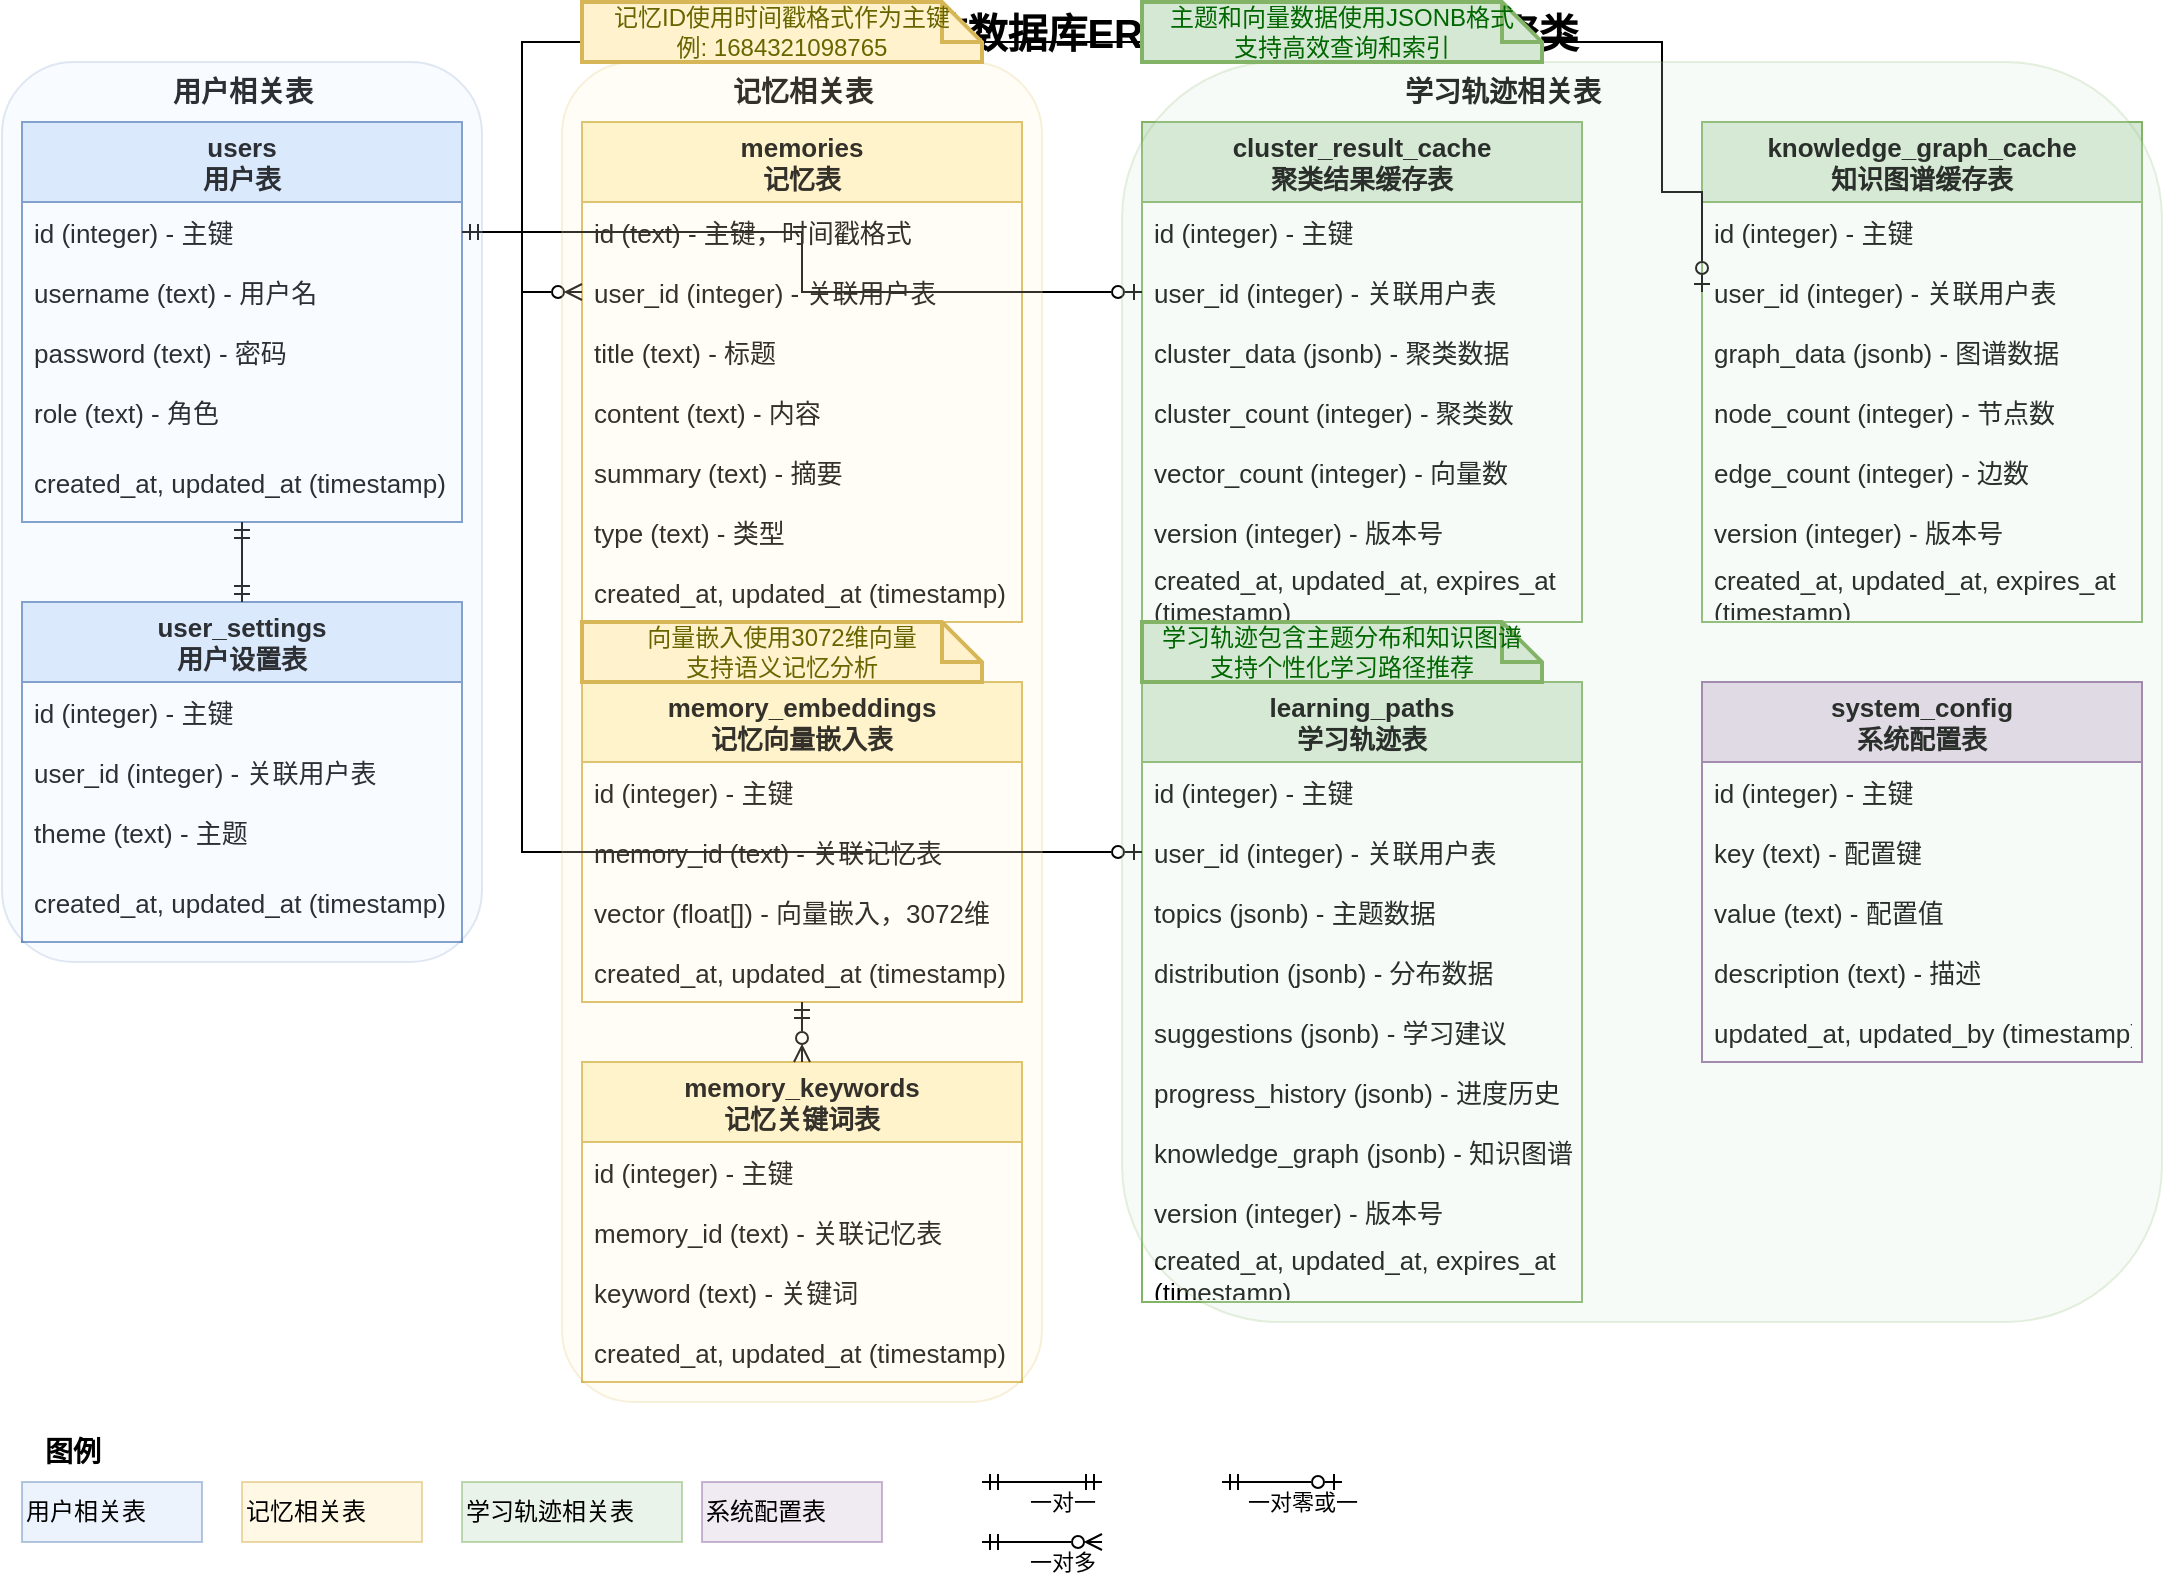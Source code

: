<mxfile version="24.0.0" type="device">
  <diagram id="ai_learning_companion_er" name="智能学习伴侣数据库ER图">
    <mxGraphModel dx="1500" dy="800" grid="1" gridSize="10" guides="1" tooltips="1" connect="1" arrows="1" fold="1" page="1" pageScale="1" pageWidth="1169" pageHeight="827" background="#ffffff" math="0" shadow="0">
      <root>
        <mxCell id="0" />
        <mxCell id="1" parent="0" />
        
        <!-- 标题 -->
        <mxCell id="title" value="智能学习伴侣系统数据库ER图 - 学习轨迹和记忆聚类" style="text;html=1;align=center;verticalAlign=middle;resizable=0;points=[];fontSize=20;fontStyle=1" vertex="1" parent="1">
          <mxGeometry x="340" y="20" width="490" height="30" as="geometry" />
        </mxCell>
        
        <!-- 用户表 -->
        <mxCell id="users" value="users&#xa;用户表" style="swimlane;fontStyle=1;childLayout=stackLayout;horizontal=1;startSize=40;horizontalStack=0;resizeParent=1;resizeParentMax=0;resizeLast=0;collapsible=1;marginBottom=0;fillColor=#dae8fc;strokeColor=#6c8ebf;fontSize=13;" vertex="1" parent="1">
          <mxGeometry x="40" y="80" width="220" height="200" as="geometry" />
        </mxCell>
        <mxCell id="users_id" value="id (integer) - 主键" style="text;strokeColor=none;fillColor=none;align=left;verticalAlign=middle;spacingLeft=4;spacingRight=4;overflow=hidden;points=[[0,0.5],[1,0.5]];portConstraint=eastwest;rotatable=0;fontSize=13;" vertex="1" parent="users">
          <mxGeometry y="40" width="220" height="30" as="geometry" />
        </mxCell>
        <mxCell id="users_username" value="username (text) - 用户名" style="text;strokeColor=none;fillColor=none;align=left;verticalAlign=middle;spacingLeft=4;spacingRight=4;overflow=hidden;points=[[0,0.5],[1,0.5]];portConstraint=eastwest;rotatable=0;fontSize=13;" vertex="1" parent="users">
          <mxGeometry y="70" width="220" height="30" as="geometry" />
        </mxCell>
        <mxCell id="users_password" value="password (text) - 密码" style="text;strokeColor=none;fillColor=none;align=left;verticalAlign=middle;spacingLeft=4;spacingRight=4;overflow=hidden;points=[[0,0.5],[1,0.5]];portConstraint=eastwest;rotatable=0;fontSize=13;" vertex="1" parent="users">
          <mxGeometry y="100" width="220" height="30" as="geometry" />
        </mxCell>
        <mxCell id="users_role" value="role (text) - 角色" style="text;strokeColor=none;fillColor=none;align=left;verticalAlign=middle;spacingLeft=4;spacingRight=4;overflow=hidden;points=[[0,0.5],[1,0.5]];portConstraint=eastwest;rotatable=0;fontSize=13;" vertex="1" parent="users">
          <mxGeometry y="130" width="220" height="30" as="geometry" />
        </mxCell>
        <mxCell id="users_timestamps" value="created_at, updated_at (timestamp)" style="text;strokeColor=none;fillColor=none;align=left;verticalAlign=middle;spacingLeft=4;spacingRight=4;overflow=hidden;points=[[0,0.5],[1,0.5]];portConstraint=eastwest;rotatable=0;fontSize=13;" vertex="1" parent="users">
          <mxGeometry y="160" width="220" height="40" as="geometry" />
        </mxCell>
        
        <!-- 用户设置表 -->
        <mxCell id="user_settings" value="user_settings&#xa;用户设置表" style="swimlane;fontStyle=1;childLayout=stackLayout;horizontal=1;startSize=40;horizontalStack=0;resizeParent=1;resizeParentMax=0;resizeLast=0;collapsible=1;marginBottom=0;fillColor=#dae8fc;strokeColor=#6c8ebf;fontSize=13;" vertex="1" parent="1">
          <mxGeometry x="40" y="320" width="220" height="170" as="geometry" />
        </mxCell>
        <mxCell id="user_settings_id" value="id (integer) - 主键" style="text;strokeColor=none;fillColor=none;align=left;verticalAlign=middle;spacingLeft=4;spacingRight=4;overflow=hidden;points=[[0,0.5],[1,0.5]];portConstraint=eastwest;rotatable=0;fontSize=13;" vertex="1" parent="user_settings">
          <mxGeometry y="40" width="220" height="30" as="geometry" />
        </mxCell>
        <mxCell id="user_settings_user_id" value="user_id (integer) - 关联用户表" style="text;strokeColor=none;fillColor=none;align=left;verticalAlign=middle;spacingLeft=4;spacingRight=4;overflow=hidden;points=[[0,0.5],[1,0.5]];portConstraint=eastwest;rotatable=0;fontSize=13;" vertex="1" parent="user_settings">
          <mxGeometry y="70" width="220" height="30" as="geometry" />
        </mxCell>
        <mxCell id="user_settings_theme" value="theme (text) - 主题" style="text;strokeColor=none;fillColor=none;align=left;verticalAlign=middle;spacingLeft=4;spacingRight=4;overflow=hidden;points=[[0,0.5],[1,0.5]];portConstraint=eastwest;rotatable=0;fontSize=13;" vertex="1" parent="user_settings">
          <mxGeometry y="100" width="220" height="30" as="geometry" />
        </mxCell>
        <mxCell id="user_settings_timestamps" value="created_at, updated_at (timestamp)" style="text;strokeColor=none;fillColor=none;align=left;verticalAlign=middle;spacingLeft=4;spacingRight=4;overflow=hidden;points=[[0,0.5],[1,0.5]];portConstraint=eastwest;rotatable=0;fontSize=13;" vertex="1" parent="user_settings">
          <mxGeometry y="130" width="220" height="40" as="geometry" />
        </mxCell>
        
        <!-- 记忆表 -->
        <mxCell id="memories" value="memories&#xa;记忆表" style="swimlane;fontStyle=1;childLayout=stackLayout;horizontal=1;startSize=40;horizontalStack=0;resizeParent=1;resizeParentMax=0;resizeLast=0;collapsible=1;marginBottom=0;fillColor=#fff2cc;strokeColor=#d6b656;fontSize=13;" vertex="1" parent="1">
          <mxGeometry x="320" y="80" width="220" height="250" as="geometry" />
        </mxCell>
        <mxCell id="memories_id" value="id (text) - 主键，时间戳格式" style="text;strokeColor=none;fillColor=none;align=left;verticalAlign=middle;spacingLeft=4;spacingRight=4;overflow=hidden;points=[[0,0.5],[1,0.5]];portConstraint=eastwest;rotatable=0;fontSize=13;" vertex="1" parent="memories">
          <mxGeometry y="40" width="220" height="30" as="geometry" />
        </mxCell>
        <mxCell id="memories_user_id" value="user_id (integer) - 关联用户表" style="text;strokeColor=none;fillColor=none;align=left;verticalAlign=middle;spacingLeft=4;spacingRight=4;overflow=hidden;points=[[0,0.5],[1,0.5]];portConstraint=eastwest;rotatable=0;fontSize=13;" vertex="1" parent="memories">
          <mxGeometry y="70" width="220" height="30" as="geometry" />
        </mxCell>
        <mxCell id="memories_title" value="title (text) - 标题" style="text;strokeColor=none;fillColor=none;align=left;verticalAlign=middle;spacingLeft=4;spacingRight=4;overflow=hidden;points=[[0,0.5],[1,0.5]];portConstraint=eastwest;rotatable=0;fontSize=13;" vertex="1" parent="memories">
          <mxGeometry y="100" width="220" height="30" as="geometry" />
        </mxCell>
        <mxCell id="memories_content" value="content (text) - 内容" style="text;strokeColor=none;fillColor=none;align=left;verticalAlign=middle;spacingLeft=4;spacingRight=4;overflow=hidden;points=[[0,0.5],[1,0.5]];portConstraint=eastwest;rotatable=0;fontSize=13;" vertex="1" parent="memories">
          <mxGeometry y="130" width="220" height="30" as="geometry" />
        </mxCell>
        <mxCell id="memories_summary" value="summary (text) - 摘要" style="text;strokeColor=none;fillColor=none;align=left;verticalAlign=middle;spacingLeft=4;spacingRight=4;overflow=hidden;points=[[0,0.5],[1,0.5]];portConstraint=eastwest;rotatable=0;fontSize=13;" vertex="1" parent="memories">
          <mxGeometry y="160" width="220" height="30" as="geometry" />
        </mxCell>
        <mxCell id="memories_type" value="type (text) - 类型" style="text;strokeColor=none;fillColor=none;align=left;verticalAlign=middle;spacingLeft=4;spacingRight=4;overflow=hidden;points=[[0,0.5],[1,0.5]];portConstraint=eastwest;rotatable=0;fontSize=13;" vertex="1" parent="memories">
          <mxGeometry y="190" width="220" height="30" as="geometry" />
        </mxCell>
        <mxCell id="memories_timestamps" value="created_at, updated_at (timestamp)" style="text;strokeColor=none;fillColor=none;align=left;verticalAlign=middle;spacingLeft=4;spacingRight=4;overflow=hidden;points=[[0,0.5],[1,0.5]];portConstraint=eastwest;rotatable=0;fontSize=13;" vertex="1" parent="memories">
          <mxGeometry y="220" width="220" height="30" as="geometry" />
        </mxCell>
        
        <!-- 向量嵌入表 -->
        <mxCell id="memory_embeddings" value="memory_embeddings&#xa;记忆向量嵌入表" style="swimlane;fontStyle=1;childLayout=stackLayout;horizontal=1;startSize=40;horizontalStack=0;resizeParent=1;resizeParentMax=0;resizeLast=0;collapsible=1;marginBottom=0;fillColor=#fff2cc;strokeColor=#d6b656;fontSize=13;" vertex="1" parent="1">
          <mxGeometry x="320" y="360" width="220" height="160" as="geometry" />
        </mxCell>
        <mxCell id="memory_embeddings_id" value="id (integer) - 主键" style="text;strokeColor=none;fillColor=none;align=left;verticalAlign=middle;spacingLeft=4;spacingRight=4;overflow=hidden;points=[[0,0.5],[1,0.5]];portConstraint=eastwest;rotatable=0;fontSize=13;" vertex="1" parent="memory_embeddings">
          <mxGeometry y="40" width="220" height="30" as="geometry" />
        </mxCell>
        <mxCell id="memory_embeddings_memory_id" value="memory_id (text) - 关联记忆表" style="text;strokeColor=none;fillColor=none;align=left;verticalAlign=middle;spacingLeft=4;spacingRight=4;overflow=hidden;points=[[0,0.5],[1,0.5]];portConstraint=eastwest;rotatable=0;fontSize=13;" vertex="1" parent="memory_embeddings">
          <mxGeometry y="70" width="220" height="30" as="geometry" />
        </mxCell>
        <mxCell id="memory_embeddings_vector" value="vector (float[]) - 向量嵌入，3072维" style="text;strokeColor=none;fillColor=none;align=left;verticalAlign=middle;spacingLeft=4;spacingRight=4;overflow=hidden;points=[[0,0.5],[1,0.5]];portConstraint=eastwest;rotatable=0;fontSize=13;" vertex="1" parent="memory_embeddings">
          <mxGeometry y="100" width="220" height="30" as="geometry" />
        </mxCell>
        <mxCell id="memory_embeddings_timestamps" value="created_at, updated_at (timestamp)" style="text;strokeColor=none;fillColor=none;align=left;verticalAlign=middle;spacingLeft=4;spacingRight=4;overflow=hidden;points=[[0,0.5],[1,0.5]];portConstraint=eastwest;rotatable=0;fontSize=13;" vertex="1" parent="memory_embeddings">
          <mxGeometry y="130" width="220" height="30" as="geometry" />
        </mxCell>
        
        <!-- 记忆关键词表 -->
        <mxCell id="memory_keywords" value="memory_keywords&#xa;记忆关键词表" style="swimlane;fontStyle=1;childLayout=stackLayout;horizontal=1;startSize=40;horizontalStack=0;resizeParent=1;resizeParentMax=0;resizeLast=0;collapsible=1;marginBottom=0;fillColor=#fff2cc;strokeColor=#d6b656;fontSize=13;" vertex="1" parent="1">
          <mxGeometry x="320" y="550" width="220" height="160" as="geometry" />
        </mxCell>
        <mxCell id="memory_keywords_id" value="id (integer) - 主键" style="text;strokeColor=none;fillColor=none;align=left;verticalAlign=middle;spacingLeft=4;spacingRight=4;overflow=hidden;points=[[0,0.5],[1,0.5]];portConstraint=eastwest;rotatable=0;fontSize=13;" vertex="1" parent="memory_keywords">
          <mxGeometry y="40" width="220" height="30" as="geometry" />
        </mxCell>
        <mxCell id="memory_keywords_memory_id" value="memory_id (text) - 关联记忆表" style="text;strokeColor=none;fillColor=none;align=left;verticalAlign=middle;spacingLeft=4;spacingRight=4;overflow=hidden;points=[[0,0.5],[1,0.5]];portConstraint=eastwest;rotatable=0;fontSize=13;" vertex="1" parent="memory_keywords">
          <mxGeometry y="70" width="220" height="30" as="geometry" />
        </mxCell>
        <mxCell id="memory_keywords_keyword" value="keyword (text) - 关键词" style="text;strokeColor=none;fillColor=none;align=left;verticalAlign=middle;spacingLeft=4;spacingRight=4;overflow=hidden;points=[[0,0.5],[1,0.5]];portConstraint=eastwest;rotatable=0;fontSize=13;" vertex="1" parent="memory_keywords">
          <mxGeometry y="100" width="220" height="30" as="geometry" />
        </mxCell>
        <mxCell id="memory_keywords_timestamps" value="created_at, updated_at (timestamp)" style="text;strokeColor=none;fillColor=none;align=left;verticalAlign=middle;spacingLeft=4;spacingRight=4;overflow=hidden;points=[[0,0.5],[1,0.5]];portConstraint=eastwest;rotatable=0;fontSize=13;" vertex="1" parent="memory_keywords">
          <mxGeometry y="130" width="220" height="30" as="geometry" />
        </mxCell>
        
        <!-- 聚类结果缓存表 -->
        <mxCell id="cluster_result_cache" value="cluster_result_cache&#xa;聚类结果缓存表" style="swimlane;fontStyle=1;childLayout=stackLayout;horizontal=1;startSize=40;horizontalStack=0;resizeParent=1;resizeParentMax=0;resizeLast=0;collapsible=1;marginBottom=0;fillColor=#d5e8d4;strokeColor=#82b366;fontSize=13;" vertex="1" parent="1">
          <mxGeometry x="600" y="80" width="220" height="250" as="geometry" />
        </mxCell>
        <mxCell id="cluster_result_cache_id" value="id (integer) - 主键" style="text;strokeColor=none;fillColor=none;align=left;verticalAlign=middle;spacingLeft=4;spacingRight=4;overflow=hidden;points=[[0,0.5],[1,0.5]];portConstraint=eastwest;rotatable=0;fontSize=13;" vertex="1" parent="cluster_result_cache">
          <mxGeometry y="40" width="220" height="30" as="geometry" />
        </mxCell>
        <mxCell id="cluster_result_cache_user_id" value="user_id (integer) - 关联用户表" style="text;strokeColor=none;fillColor=none;align=left;verticalAlign=middle;spacingLeft=4;spacingRight=4;overflow=hidden;points=[[0,0.5],[1,0.5]];portConstraint=eastwest;rotatable=0;fontSize=13;" vertex="1" parent="cluster_result_cache">
          <mxGeometry y="70" width="220" height="30" as="geometry" />
        </mxCell>
        <mxCell id="cluster_result_cache_data" value="cluster_data (jsonb) - 聚类数据" style="text;strokeColor=none;fillColor=none;align=left;verticalAlign=middle;spacingLeft=4;spacingRight=4;overflow=hidden;points=[[0,0.5],[1,0.5]];portConstraint=eastwest;rotatable=0;fontSize=13;" vertex="1" parent="cluster_result_cache">
          <mxGeometry y="100" width="220" height="30" as="geometry" />
        </mxCell>
        <mxCell id="cluster_result_cache_count" value="cluster_count (integer) - 聚类数" style="text;strokeColor=none;fillColor=none;align=left;verticalAlign=middle;spacingLeft=4;spacingRight=4;overflow=hidden;points=[[0,0.5],[1,0.5]];portConstraint=eastwest;rotatable=0;fontSize=13;" vertex="1" parent="cluster_result_cache">
          <mxGeometry y="130" width="220" height="30" as="geometry" />
        </mxCell>
        <mxCell id="cluster_result_cache_vector_count" value="vector_count (integer) - 向量数" style="text;strokeColor=none;fillColor=none;align=left;verticalAlign=middle;spacingLeft=4;spacingRight=4;overflow=hidden;points=[[0,0.5],[1,0.5]];portConstraint=eastwest;rotatable=0;fontSize=13;" vertex="1" parent="cluster_result_cache">
          <mxGeometry y="160" width="220" height="30" as="geometry" />
        </mxCell>
        <mxCell id="cluster_result_cache_version" value="version (integer) - 版本号" style="text;strokeColor=none;fillColor=none;align=left;verticalAlign=middle;spacingLeft=4;spacingRight=4;overflow=hidden;points=[[0,0.5],[1,0.5]];portConstraint=eastwest;rotatable=0;fontSize=13;" vertex="1" parent="cluster_result_cache">
          <mxGeometry y="190" width="220" height="30" as="geometry" />
        </mxCell>
        <mxCell id="cluster_result_cache_timestamps" value="created_at, updated_at, expires_at&#xa;(timestamp)" style="text;strokeColor=none;fillColor=none;align=left;verticalAlign=middle;spacingLeft=4;spacingRight=4;overflow=hidden;points=[[0,0.5],[1,0.5]];portConstraint=eastwest;rotatable=0;fontSize=13;" vertex="1" parent="cluster_result_cache">
          <mxGeometry y="220" width="220" height="30" as="geometry" />
        </mxCell>
        
        <!-- 学习轨迹表 -->
        <mxCell id="learning_paths" value="learning_paths&#xa;学习轨迹表" style="swimlane;fontStyle=1;childLayout=stackLayout;horizontal=1;startSize=40;horizontalStack=0;resizeParent=1;resizeParentMax=0;resizeLast=0;collapsible=1;marginBottom=0;fillColor=#d5e8d4;strokeColor=#82b366;fontSize=13;" vertex="1" parent="1">
          <mxGeometry x="600" y="360" width="220" height="310" as="geometry" />
        </mxCell>
        <mxCell id="learning_paths_id" value="id (integer) - 主键" style="text;strokeColor=none;fillColor=none;align=left;verticalAlign=middle;spacingLeft=4;spacingRight=4;overflow=hidden;points=[[0,0.5],[1,0.5]];portConstraint=eastwest;rotatable=0;fontSize=13;" vertex="1" parent="learning_paths">
          <mxGeometry y="40" width="220" height="30" as="geometry" />
        </mxCell>
        <mxCell id="learning_paths_user_id" value="user_id (integer) - 关联用户表" style="text;strokeColor=none;fillColor=none;align=left;verticalAlign=middle;spacingLeft=4;spacingRight=4;overflow=hidden;points=[[0,0.5],[1,0.5]];portConstraint=eastwest;rotatable=0;fontSize=13;" vertex="1" parent="learning_paths">
          <mxGeometry y="70" width="220" height="30" as="geometry" />
        </mxCell>
        <mxCell id="learning_paths_topics" value="topics (jsonb) - 主题数据" style="text;strokeColor=none;fillColor=none;align=left;verticalAlign=middle;spacingLeft=4;spacingRight=4;overflow=hidden;points=[[0,0.5],[1,0.5]];portConstraint=eastwest;rotatable=0;fontSize=13;" vertex="1" parent="learning_paths">
          <mxGeometry y="100" width="220" height="30" as="geometry" />
        </mxCell>
        <mxCell id="learning_paths_distribution" value="distribution (jsonb) - 分布数据" style="text;strokeColor=none;fillColor=none;align=left;verticalAlign=middle;spacingLeft=4;spacingRight=4;overflow=hidden;points=[[0,0.5],[1,0.5]];portConstraint=eastwest;rotatable=0;fontSize=13;" vertex="1" parent="learning_paths">
          <mxGeometry y="130" width="220" height="30" as="geometry" />
        </mxCell>
        <mxCell id="learning_paths_suggestions" value="suggestions (jsonb) - 学习建议" style="text;strokeColor=none;fillColor=none;align=left;verticalAlign=middle;spacingLeft=4;spacingRight=4;overflow=hidden;points=[[0,0.5],[1,0.5]];portConstraint=eastwest;rotatable=0;fontSize=13;" vertex="1" parent="learning_paths">
          <mxGeometry y="160" width="220" height="30" as="geometry" />
        </mxCell>
        <mxCell id="learning_paths_progress" value="progress_history (jsonb) - 进度历史" style="text;strokeColor=none;fillColor=none;align=left;verticalAlign=middle;spacingLeft=4;spacingRight=4;overflow=hidden;points=[[0,0.5],[1,0.5]];portConstraint=eastwest;rotatable=0;fontSize=13;" vertex="1" parent="learning_paths">
          <mxGeometry y="190" width="220" height="30" as="geometry" />
        </mxCell>
        <mxCell id="learning_paths_knowledge_graph" value="knowledge_graph (jsonb) - 知识图谱" style="text;strokeColor=none;fillColor=none;align=left;verticalAlign=middle;spacingLeft=4;spacingRight=4;overflow=hidden;points=[[0,0.5],[1,0.5]];portConstraint=eastwest;rotatable=0;fontSize=13;" vertex="1" parent="learning_paths">
          <mxGeometry y="220" width="220" height="30" as="geometry" />
        </mxCell>
        <mxCell id="learning_paths_version" value="version (integer) - 版本号" style="text;strokeColor=none;fillColor=none;align=left;verticalAlign=middle;spacingLeft=4;spacingRight=4;overflow=hidden;points=[[0,0.5],[1,0.5]];portConstraint=eastwest;rotatable=0;fontSize=13;" vertex="1" parent="learning_paths">
          <mxGeometry y="250" width="220" height="30" as="geometry" />
        </mxCell>
        <mxCell id="learning_paths_timestamps" value="created_at, updated_at, expires_at&#xa;(timestamp)" style="text;strokeColor=none;fillColor=none;align=left;verticalAlign=middle;spacingLeft=4;spacingRight=4;overflow=hidden;points=[[0,0.5],[1,0.5]];portConstraint=eastwest;rotatable=0;fontSize=13;" vertex="1" parent="learning_paths">
          <mxGeometry y="280" width="220" height="30" as="geometry" />
        </mxCell>
        
        <!-- 知识图谱缓存表 -->
        <mxCell id="knowledge_graph_cache" value="knowledge_graph_cache&#xa;知识图谱缓存表" style="swimlane;fontStyle=1;childLayout=stackLayout;horizontal=1;startSize=40;horizontalStack=0;resizeParent=1;resizeParentMax=0;resizeLast=0;collapsible=1;marginBottom=0;fillColor=#d5e8d4;strokeColor=#82b366;fontSize=13;" vertex="1" parent="1">
          <mxGeometry x="880" y="80" width="220" height="250" as="geometry" />
        </mxCell>
        <mxCell id="knowledge_graph_cache_id" value="id (integer) - 主键" style="text;strokeColor=none;fillColor=none;align=left;verticalAlign=middle;spacingLeft=4;spacingRight=4;overflow=hidden;points=[[0,0.5],[1,0.5]];portConstraint=eastwest;rotatable=0;fontSize=13;" vertex="1" parent="knowledge_graph_cache">
          <mxGeometry y="40" width="220" height="30" as="geometry" />
        </mxCell>
        <mxCell id="knowledge_graph_cache_user_id" value="user_id (integer) - 关联用户表" style="text;strokeColor=none;fillColor=none;align=left;verticalAlign=middle;spacingLeft=4;spacingRight=4;overflow=hidden;points=[[0,0.5],[1,0.5]];portConstraint=eastwest;rotatable=0;fontSize=13;" vertex="1" parent="knowledge_graph_cache">
          <mxGeometry y="70" width="220" height="30" as="geometry" />
        </mxCell>
        <mxCell id="knowledge_graph_cache_data" value="graph_data (jsonb) - 图谱数据" style="text;strokeColor=none;fillColor=none;align=left;verticalAlign=middle;spacingLeft=4;spacingRight=4;overflow=hidden;points=[[0,0.5],[1,0.5]];portConstraint=eastwest;rotatable=0;fontSize=13;" vertex="1" parent="knowledge_graph_cache">
          <mxGeometry y="100" width="220" height="30" as="geometry" />
        </mxCell>
        <mxCell id="knowledge_graph_cache_node_count" value="node_count (integer) - 节点数" style="text;strokeColor=none;fillColor=none;align=left;verticalAlign=middle;spacingLeft=4;spacingRight=4;overflow=hidden;points=[[0,0.5],[1,0.5]];portConstraint=eastwest;rotatable=0;fontSize=13;" vertex="1" parent="knowledge_graph_cache">
          <mxGeometry y="130" width="220" height="30" as="geometry" />
        </mxCell>
        <mxCell id="knowledge_graph_cache_edge_count" value="edge_count (integer) - 边数" style="text;strokeColor=none;fillColor=none;align=left;verticalAlign=middle;spacingLeft=4;spacingRight=4;overflow=hidden;points=[[0,0.5],[1,0.5]];portConstraint=eastwest;rotatable=0;fontSize=13;" vertex="1" parent="knowledge_graph_cache">
          <mxGeometry y="160" width="220" height="30" as="geometry" />
        </mxCell>
        <mxCell id="knowledge_graph_cache_version" value="version (integer) - 版本号" style="text;strokeColor=none;fillColor=none;align=left;verticalAlign=middle;spacingLeft=4;spacingRight=4;overflow=hidden;points=[[0,0.5],[1,0.5]];portConstraint=eastwest;rotatable=0;fontSize=13;" vertex="1" parent="knowledge_graph_cache">
          <mxGeometry y="190" width="220" height="30" as="geometry" />
        </mxCell>
        <mxCell id="knowledge_graph_cache_timestamps" value="created_at, updated_at, expires_at&#xa;(timestamp)" style="text;strokeColor=none;fillColor=none;align=left;verticalAlign=middle;spacingLeft=4;spacingRight=4;overflow=hidden;points=[[0,0.5],[1,0.5]];portConstraint=eastwest;rotatable=0;fontSize=13;" vertex="1" parent="knowledge_graph_cache">
          <mxGeometry y="220" width="220" height="30" as="geometry" />
        </mxCell>
        
        <!-- 系统配置表 -->
        <mxCell id="system_config" value="system_config&#xa;系统配置表" style="swimlane;fontStyle=1;childLayout=stackLayout;horizontal=1;startSize=40;horizontalStack=0;resizeParent=1;resizeParentMax=0;resizeLast=0;collapsible=1;marginBottom=0;fillColor=#e1d5e7;strokeColor=#9673a6;fontSize=13;" vertex="1" parent="1">
          <mxGeometry x="880" y="360" width="220" height="190" as="geometry" />
        </mxCell>
        <mxCell id="system_config_id" value="id (integer) - 主键" style="text;strokeColor=none;fillColor=none;align=left;verticalAlign=middle;spacingLeft=4;spacingRight=4;overflow=hidden;points=[[0,0.5],[1,0.5]];portConstraint=eastwest;rotatable=0;fontSize=13;" vertex="1" parent="system_config">
          <mxGeometry y="40" width="220" height="30" as="geometry" />
        </mxCell>
        <mxCell id="system_config_key" value="key (text) - 配置键" style="text;strokeColor=none;fillColor=none;align=left;verticalAlign=middle;spacingLeft=4;spacingRight=4;overflow=hidden;points=[[0,0.5],[1,0.5]];portConstraint=eastwest;rotatable=0;fontSize=13;" vertex="1" parent="system_config">
          <mxGeometry y="70" width="220" height="30" as="geometry" />
        </mxCell>
        <mxCell id="system_config_value" value="value (text) - 配置值" style="text;strokeColor=none;fillColor=none;align=left;verticalAlign=middle;spacingLeft=4;spacingRight=4;overflow=hidden;points=[[0,0.5],[1,0.5]];portConstraint=eastwest;rotatable=0;fontSize=13;" vertex="1" parent="system_config">
          <mxGeometry y="100" width="220" height="30" as="geometry" />
        </mxCell>
        <mxCell id="system_config_description" value="description (text) - 描述" style="text;strokeColor=none;fillColor=none;align=left;verticalAlign=middle;spacingLeft=4;spacingRight=4;overflow=hidden;points=[[0,0.5],[1,0.5]];portConstraint=eastwest;rotatable=0;fontSize=13;" vertex="1" parent="system_config">
          <mxGeometry y="130" width="220" height="30" as="geometry" />
        </mxCell>
        <mxCell id="system_config_timestamps" value="updated_at, updated_by (timestamp)" style="text;strokeColor=none;fillColor=none;align=left;verticalAlign=middle;spacingLeft=4;spacingRight=4;overflow=hidden;points=[[0,0.5],[1,0.5]];portConstraint=eastwest;rotatable=0;fontSize=13;" vertex="1" parent="system_config">
          <mxGeometry y="160" width="220" height="30" as="geometry" />
        </mxCell>
        
        <!-- 关系连接 -->
        <!-- 用户 -> 用户设置 -->
        <mxCell id="user_settings_rel" style="edgeStyle=orthogonalEdgeStyle;rounded=0;orthogonalLoop=1;jettySize=auto;html=1;endArrow=ERmandOne;endFill=0;startArrow=ERmandOne;startFill=0;exitX=0.5;exitY=1;exitDx=0;exitDy=0;entryX=0.5;entryY=0;entryDx=0;entryDy=0;" edge="1" parent="1" source="users" target="user_settings">
          <mxGeometry relative="1" as="geometry" />
        </mxCell>
        
        <!-- 用户 -> 记忆 -->
        <mxCell id="users_memories_rel" style="edgeStyle=orthogonalEdgeStyle;rounded=0;orthogonalLoop=1;jettySize=auto;html=1;endArrow=ERzeroToMany;endFill=0;startArrow=ERmandOne;startFill=0;exitX=1;exitY=0.5;exitDx=0;exitDy=0;entryX=0;entryY=0.5;entryDx=0;entryDy=0;" edge="1" parent="1" source="users_id" target="memories_user_id">
          <mxGeometry relative="1" as="geometry" />
        </mxCell>
        
        <!-- 记忆 -> 向量嵌入 -->
        <mxCell id="memories_embeddings_rel" style="edgeStyle=orthogonalEdgeStyle;rounded=0;orthogonalLoop=1;jettySize=auto;html=1;endArrow=ERzeroToOne;endFill=0;startArrow=ERmandOne;startFill=0;exitX=0.5;exitY=1;exitDx=0;exitDy=0;entryX=0.5;entryY=0;entryDx=0;entryDy=0;" edge="1" parent="1" source="memories" target="memory_embeddings">
          <mxGeometry relative="1" as="geometry" />
        </mxCell>
        
        <!-- 记忆 -> 记忆关键词 -->
        <mxCell id="memories_keywords_rel" style="edgeStyle=orthogonalEdgeStyle;rounded=0;orthogonalLoop=1;jettySize=auto;html=1;endArrow=ERzeroToMany;endFill=0;startArrow=ERmandOne;startFill=0;exitX=0.5;exitY=1;exitDx=0;exitDy=0;entryX=0.5;entryY=0;entryDx=0;entryDy=0;" edge="1" parent="1" source="memory_embeddings" target="memory_keywords">
          <mxGeometry relative="1" as="geometry" />
        </mxCell>
        
        <!-- 用户 -> 聚类结果缓存 -->
        <mxCell id="users_cluster_cache_rel" style="edgeStyle=orthogonalEdgeStyle;rounded=0;orthogonalLoop=1;jettySize=auto;html=1;endArrow=ERzeroToOne;endFill=0;startArrow=ERmandOne;startFill=0;exitX=1;exitY=0.5;exitDx=0;exitDy=0;entryX=0;entryY=0.5;entryDx=0;entryDy=0;" edge="1" parent="1" source="users_id" target="cluster_result_cache_user_id">
          <mxGeometry relative="1" as="geometry" />
        </mxCell>
        
        <!-- 用户 -> 学习轨迹 -->
        <mxCell id="users_learning_paths_rel" style="edgeStyle=orthogonalEdgeStyle;rounded=0;orthogonalLoop=1;jettySize=auto;html=1;endArrow=ERzeroToOne;endFill=0;startArrow=ERmandOne;startFill=0;exitX=1;exitY=0.5;exitDx=0;exitDy=0;entryX=0;entryY=0.5;entryDx=0;entryDy=0;" edge="1" parent="1" source="users_id" target="learning_paths_user_id">
          <mxGeometry relative="1" as="geometry">
            <Array as="points">
              <mxPoint x="290" y="135" />
              <mxPoint x="290" y="445" />
              <mxPoint x="600" y="445" />
            </Array>
          </mxGeometry>
        </mxCell>
        
        <!-- 用户 -> 知识图谱缓存 -->
        <mxCell id="users_knowledge_graph_rel" style="edgeStyle=orthogonalEdgeStyle;rounded=0;orthogonalLoop=1;jettySize=auto;html=1;endArrow=ERzeroToOne;endFill=0;startArrow=ERmandOne;startFill=0;exitX=1;exitY=0.5;exitDx=0;exitDy=0;entryX=0;entryY=0.5;entryDx=0;entryDy=0;" edge="1" parent="1" source="users_id" target="knowledge_graph_cache_user_id">
          <mxGeometry relative="1" as="geometry">
            <Array as="points">
              <mxPoint x="290" y="135" />
              <mxPoint x="290" y="40" />
              <mxPoint x="860" y="40" />
              <mxPoint x="860" y="115" />
            </Array>
          </mxGeometry>
        </mxCell>
        
        <!-- 分组说明 -->
        <mxCell id="user_group_title" value="用户相关表" style="text;html=1;align=center;verticalAlign=middle;resizable=0;points=[];fontSize=14;fontStyle=1" vertex="1" parent="1">
          <mxGeometry x="100" y="50" width="100" height="30" as="geometry" />
        </mxCell>
        
        <mxCell id="memory_group_title" value="记忆相关表" style="text;html=1;align=center;verticalAlign=middle;resizable=0;points=[];fontSize=14;fontStyle=1" vertex="1" parent="1">
          <mxGeometry x="380" y="50" width="100" height="30" as="geometry" />
        </mxCell>
        
        <mxCell id="learning_group_title" value="学习轨迹相关表" style="text;html=1;align=center;verticalAlign=middle;resizable=0;points=[];fontSize=14;fontStyle=1" vertex="1" parent="1">
          <mxGeometry x="720" y="50" width="120" height="30" as="geometry" />
        </mxCell>
        
        <!-- 分组背景 -->
        <mxCell id="user_group_bg" value="" style="rounded=1;whiteSpace=wrap;html=1;fillColor=#dae8fc;strokeColor=#6c8ebf;opacity=20;" vertex="1" parent="1">
          <mxGeometry x="30" y="50" width="240" height="450" as="geometry" />
        </mxCell>
        
        <mxCell id="memory_group_bg" value="" style="rounded=1;whiteSpace=wrap;html=1;fillColor=#fff2cc;strokeColor=#d6b656;opacity=20;" vertex="1" parent="1">
          <mxGeometry x="310" y="50" width="240" height="670" as="geometry" />
        </mxCell>
        
        <mxCell id="learning_group_bg" value="" style="rounded=1;whiteSpace=wrap;html=1;fillColor=#d5e8d4;strokeColor=#82b366;opacity=20;" vertex="1" parent="1">
          <mxGeometry x="590" y="50" width="520" height="630" as="geometry" />
        </mxCell>
        
        <!-- 图例 -->
        <mxCell id="legend" value="图例" style="text;html=1;align=center;verticalAlign=middle;resizable=0;points=[];fontSize=14;fontStyle=1" vertex="1" parent="1">
          <mxGeometry x="40" y="730" width="50" height="30" as="geometry" />
        </mxCell>
        
        <mxCell id="legend_user" value="用户相关表" style="text;html=1;align=left;verticalAlign=middle;resizable=0;points=[];fontSize=12;fillColor=#dae8fc;strokeColor=#6c8ebf;opacity=50;" vertex="1" parent="1">
          <mxGeometry x="40" y="760" width="90" height="30" as="geometry" />
        </mxCell>
        
        <mxCell id="legend_memory" value="记忆相关表" style="text;html=1;align=left;verticalAlign=middle;resizable=0;points=[];fontSize=12;fillColor=#fff2cc;strokeColor=#d6b656;opacity=50;" vertex="1" parent="1">
          <mxGeometry x="150" y="760" width="90" height="30" as="geometry" />
        </mxCell>
        
        <mxCell id="legend_learning" value="学习轨迹相关表" style="text;html=1;align=left;verticalAlign=middle;resizable=0;points=[];fontSize=12;fillColor=#d5e8d4;strokeColor=#82b366;opacity=50;" vertex="1" parent="1">
          <mxGeometry x="260" y="760" width="110" height="30" as="geometry" />
        </mxCell>
        
        <mxCell id="legend_system" value="系统配置表" style="text;html=1;align=left;verticalAlign=middle;resizable=0;points=[];fontSize=12;fillColor=#e1d5e7;strokeColor=#9673a6;opacity=50;" vertex="1" parent="1">
          <mxGeometry x="380" y="760" width="90" height="30" as="geometry" />
        </mxCell>
        
        <mxCell id="legend_rel1" value="一对一" style="edgeStyle=orthogonalEdgeStyle;rounded=0;orthogonalLoop=1;jettySize=auto;html=1;endArrow=ERmandOne;endFill=0;startArrow=ERmandOne;startFill=0;" edge="1" parent="1">
          <mxGeometry x="0.333" y="-10" relative="1" as="geometry">
            <mxPoint x="520" y="760" as="sourcePoint" />
            <mxPoint x="580" y="760" as="targetPoint" />
            <mxPoint as="offset" />
          </mxGeometry>
        </mxCell>
        
        <mxCell id="legend_rel2" value="一对多" style="edgeStyle=orthogonalEdgeStyle;rounded=0;orthogonalLoop=1;jettySize=auto;html=1;endArrow=ERzeroToMany;endFill=0;startArrow=ERmandOne;startFill=0;" edge="1" parent="1">
          <mxGeometry x="0.333" y="-10" relative="1" as="geometry">
            <mxPoint x="520" y="790" as="sourcePoint" />
            <mxPoint x="580" y="790" as="targetPoint" />
            <mxPoint as="offset" />
          </mxGeometry>
        </mxCell>
        
        <mxCell id="legend_rel3" value="一对零或一" style="edgeStyle=orthogonalEdgeStyle;rounded=0;orthogonalLoop=1;jettySize=auto;html=1;endArrow=ERzeroToOne;endFill=0;startArrow=ERmandOne;startFill=0;" edge="1" parent="1">
          <mxGeometry x="0.333" y="-10" relative="1" as="geometry">
            <mxPoint x="640" y="760" as="sourcePoint" />
            <mxPoint x="700" y="760" as="targetPoint" />
            <mxPoint as="offset" />
          </mxGeometry>
        </mxCell>
        
        <!-- 注解 -->
        <mxCell id="note1" value="记忆ID使用时间戳格式作为主键&#xa;例: 1684321098765" style="shape=note;strokeWidth=2;fontSize=12;size=20;whiteSpace=wrap;html=1;fillColor=#fff2cc;strokeColor=#d6b656;fontColor=#666600;" vertex="1" parent="1">
          <mxGeometry x="320" y="20" width="200" height="30" as="geometry" />
        </mxCell>
        
        <mxCell id="note2" value="主题和向量数据使用JSONB格式&#xa;支持高效查询和索引" style="shape=note;strokeWidth=2;fontSize=12;size=20;whiteSpace=wrap;html=1;fillColor=#d5e8d4;strokeColor=#82b366;fontColor=#006600;" vertex="1" parent="1">
          <mxGeometry x="600" y="20" width="200" height="30" as="geometry" />
        </mxCell>
        
        <mxCell id="note3" value="向量嵌入使用3072维向量&#xa;支持语义记忆分析" style="shape=note;strokeWidth=2;fontSize=12;size=20;whiteSpace=wrap;html=1;fillColor=#fff2cc;strokeColor=#d6b656;fontColor=#666600;" vertex="1" parent="1">
          <mxGeometry x="320" y="330" width="200" height="30" as="geometry" />
        </mxCell>
        
        <mxCell id="note4" value="学习轨迹包含主题分布和知识图谱&#xa;支持个性化学习路径推荐" style="shape=note;strokeWidth=2;fontSize=12;size=20;whiteSpace=wrap;html=1;fillColor=#d5e8d4;strokeColor=#82b366;fontColor=#006600;" vertex="1" parent="1">
          <mxGeometry x="600" y="330" width="200" height="30" as="geometry" />
        </mxCell>
      </root>
    </mxGraphModel>
  </diagram>
</mxfile>